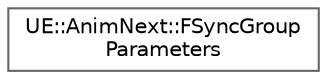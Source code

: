 digraph "Graphical Class Hierarchy"
{
 // INTERACTIVE_SVG=YES
 // LATEX_PDF_SIZE
  bgcolor="transparent";
  edge [fontname=Helvetica,fontsize=10,labelfontname=Helvetica,labelfontsize=10];
  node [fontname=Helvetica,fontsize=10,shape=box,height=0.2,width=0.4];
  rankdir="LR";
  Node0 [id="Node000000",label="UE::AnimNext::FSyncGroup\lParameters",height=0.2,width=0.4,color="grey40", fillcolor="white", style="filled",URL="$df/dd6/structUE_1_1AnimNext_1_1FSyncGroupParameters.html",tooltip=" "];
}

